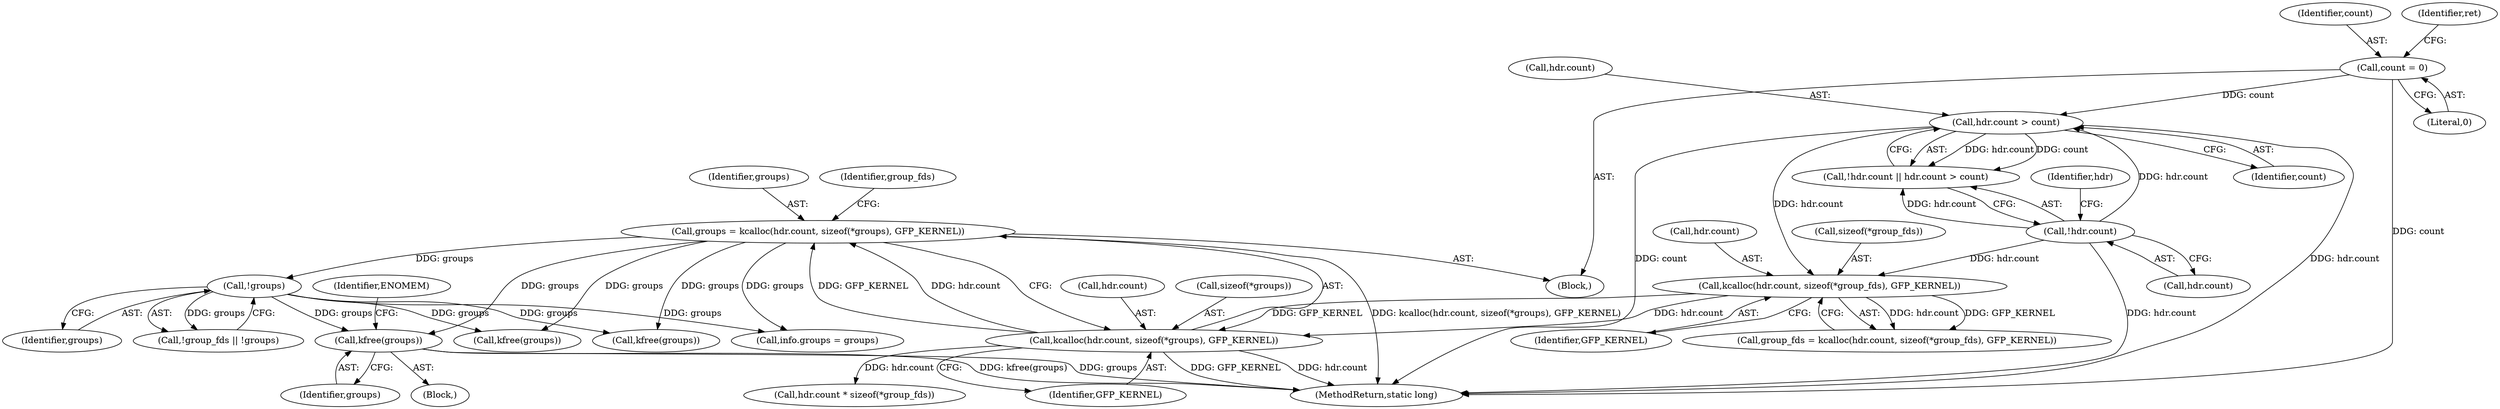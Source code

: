 digraph "0_linux_05692d7005a364add85c6e25a6c4447ce08f913a@API" {
"1001221" [label="(Call,kfree(groups))"];
"1001202" [label="(Call,groups = kcalloc(hdr.count, sizeof(*groups), GFP_KERNEL))"];
"1001204" [label="(Call,kcalloc(hdr.count, sizeof(*groups), GFP_KERNEL))"];
"1001194" [label="(Call,kcalloc(hdr.count, sizeof(*group_fds), GFP_KERNEL))"];
"1001184" [label="(Call,hdr.count > count)"];
"1001180" [label="(Call,!hdr.count)"];
"1001111" [label="(Call,count = 0)"];
"1001216" [label="(Call,!groups)"];
"1001216" [label="(Call,!groups)"];
"1001225" [label="(Identifier,ENOMEM)"];
"1001192" [label="(Call,group_fds = kcalloc(hdr.count, sizeof(*group_fds), GFP_KERNEL))"];
"1001180" [label="(Call,!hdr.count)"];
"1001213" [label="(Call,!group_fds || !groups)"];
"1001222" [label="(Identifier,groups)"];
"1001203" [label="(Identifier,groups)"];
"1001201" [label="(Identifier,GFP_KERNEL)"];
"1001184" [label="(Call,hdr.count > count)"];
"1001215" [label="(Identifier,group_fds)"];
"1001380" [label="(MethodReturn,static long)"];
"1001204" [label="(Call,kcalloc(hdr.count, sizeof(*groups), GFP_KERNEL))"];
"1001194" [label="(Call,kcalloc(hdr.count, sizeof(*group_fds), GFP_KERNEL))"];
"1001234" [label="(Call,hdr.count * sizeof(*group_fds))"];
"1001100" [label="(Block,)"];
"1001198" [label="(Call,sizeof(*group_fds))"];
"1001218" [label="(Block,)"];
"1001205" [label="(Call,hdr.count)"];
"1001324" [label="(Call,info.groups = groups)"];
"1001188" [label="(Identifier,count)"];
"1001373" [label="(Call,kfree(groups))"];
"1001195" [label="(Call,hdr.count)"];
"1001185" [label="(Call,hdr.count)"];
"1001217" [label="(Identifier,groups)"];
"1001211" [label="(Identifier,GFP_KERNEL)"];
"1001202" [label="(Call,groups = kcalloc(hdr.count, sizeof(*groups), GFP_KERNEL))"];
"1001111" [label="(Call,count = 0)"];
"1001208" [label="(Call,sizeof(*groups))"];
"1001221" [label="(Call,kfree(groups))"];
"1001244" [label="(Call,kfree(groups))"];
"1001179" [label="(Call,!hdr.count || hdr.count > count)"];
"1001181" [label="(Call,hdr.count)"];
"1001186" [label="(Identifier,hdr)"];
"1001113" [label="(Literal,0)"];
"1001112" [label="(Identifier,count)"];
"1001116" [label="(Identifier,ret)"];
"1001221" -> "1001218"  [label="AST: "];
"1001221" -> "1001222"  [label="CFG: "];
"1001222" -> "1001221"  [label="AST: "];
"1001225" -> "1001221"  [label="CFG: "];
"1001221" -> "1001380"  [label="DDG: kfree(groups)"];
"1001221" -> "1001380"  [label="DDG: groups"];
"1001202" -> "1001221"  [label="DDG: groups"];
"1001216" -> "1001221"  [label="DDG: groups"];
"1001202" -> "1001100"  [label="AST: "];
"1001202" -> "1001204"  [label="CFG: "];
"1001203" -> "1001202"  [label="AST: "];
"1001204" -> "1001202"  [label="AST: "];
"1001215" -> "1001202"  [label="CFG: "];
"1001202" -> "1001380"  [label="DDG: kcalloc(hdr.count, sizeof(*groups), GFP_KERNEL)"];
"1001204" -> "1001202"  [label="DDG: hdr.count"];
"1001204" -> "1001202"  [label="DDG: GFP_KERNEL"];
"1001202" -> "1001216"  [label="DDG: groups"];
"1001202" -> "1001244"  [label="DDG: groups"];
"1001202" -> "1001324"  [label="DDG: groups"];
"1001202" -> "1001373"  [label="DDG: groups"];
"1001204" -> "1001211"  [label="CFG: "];
"1001205" -> "1001204"  [label="AST: "];
"1001208" -> "1001204"  [label="AST: "];
"1001211" -> "1001204"  [label="AST: "];
"1001204" -> "1001380"  [label="DDG: hdr.count"];
"1001204" -> "1001380"  [label="DDG: GFP_KERNEL"];
"1001194" -> "1001204"  [label="DDG: hdr.count"];
"1001194" -> "1001204"  [label="DDG: GFP_KERNEL"];
"1001204" -> "1001234"  [label="DDG: hdr.count"];
"1001194" -> "1001192"  [label="AST: "];
"1001194" -> "1001201"  [label="CFG: "];
"1001195" -> "1001194"  [label="AST: "];
"1001198" -> "1001194"  [label="AST: "];
"1001201" -> "1001194"  [label="AST: "];
"1001192" -> "1001194"  [label="CFG: "];
"1001194" -> "1001192"  [label="DDG: hdr.count"];
"1001194" -> "1001192"  [label="DDG: GFP_KERNEL"];
"1001184" -> "1001194"  [label="DDG: hdr.count"];
"1001180" -> "1001194"  [label="DDG: hdr.count"];
"1001184" -> "1001179"  [label="AST: "];
"1001184" -> "1001188"  [label="CFG: "];
"1001185" -> "1001184"  [label="AST: "];
"1001188" -> "1001184"  [label="AST: "];
"1001179" -> "1001184"  [label="CFG: "];
"1001184" -> "1001380"  [label="DDG: count"];
"1001184" -> "1001380"  [label="DDG: hdr.count"];
"1001184" -> "1001179"  [label="DDG: hdr.count"];
"1001184" -> "1001179"  [label="DDG: count"];
"1001180" -> "1001184"  [label="DDG: hdr.count"];
"1001111" -> "1001184"  [label="DDG: count"];
"1001180" -> "1001179"  [label="AST: "];
"1001180" -> "1001181"  [label="CFG: "];
"1001181" -> "1001180"  [label="AST: "];
"1001186" -> "1001180"  [label="CFG: "];
"1001179" -> "1001180"  [label="CFG: "];
"1001180" -> "1001380"  [label="DDG: hdr.count"];
"1001180" -> "1001179"  [label="DDG: hdr.count"];
"1001111" -> "1001100"  [label="AST: "];
"1001111" -> "1001113"  [label="CFG: "];
"1001112" -> "1001111"  [label="AST: "];
"1001113" -> "1001111"  [label="AST: "];
"1001116" -> "1001111"  [label="CFG: "];
"1001111" -> "1001380"  [label="DDG: count"];
"1001216" -> "1001213"  [label="AST: "];
"1001216" -> "1001217"  [label="CFG: "];
"1001217" -> "1001216"  [label="AST: "];
"1001213" -> "1001216"  [label="CFG: "];
"1001216" -> "1001213"  [label="DDG: groups"];
"1001216" -> "1001244"  [label="DDG: groups"];
"1001216" -> "1001324"  [label="DDG: groups"];
"1001216" -> "1001373"  [label="DDG: groups"];
}
